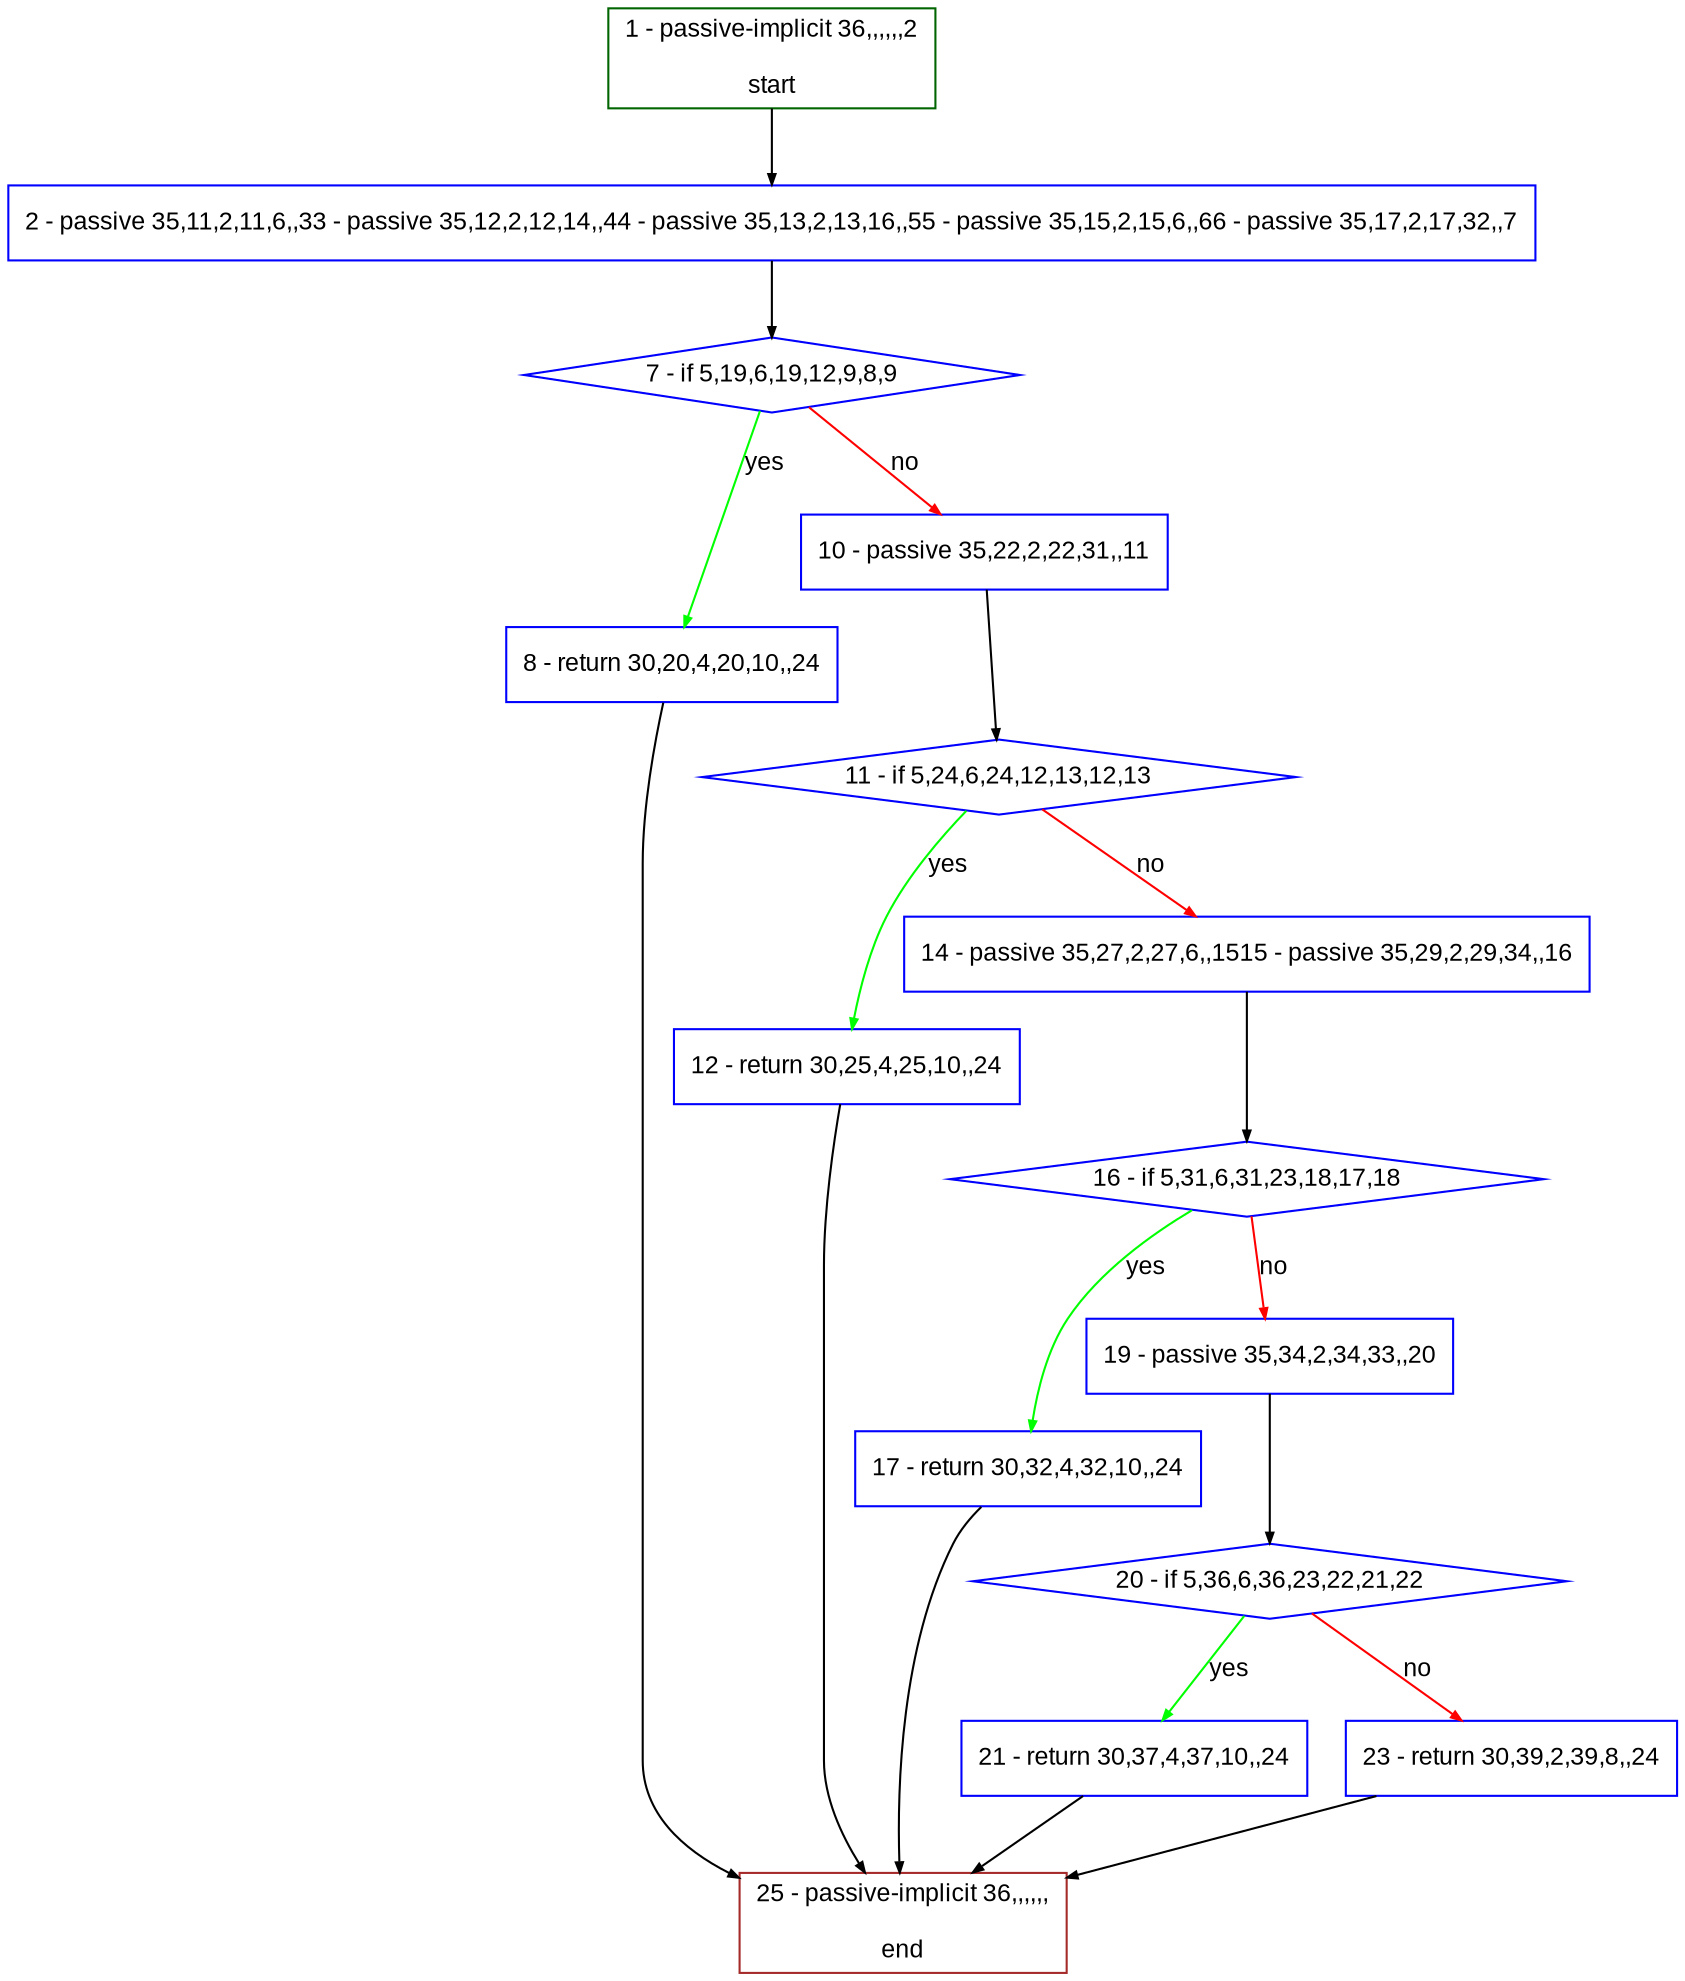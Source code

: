 digraph "" {
  graph [bgcolor="white", fillcolor="#FFFFCC", pack="true", packmode="clust", fontname="Arial", label="", fontsize="12", compound="true", style="rounded,filled"];
  node [node_initialized="no", fillcolor="white", fontname="Arial", label="", color="grey", fontsize="12", fixedsize="false", compound="true", shape="rectangle", style="filled"];
  edge [arrowtail="none", lhead="", fontcolor="black", fontname="Arial", label="", color="black", fontsize="12", arrowhead="normal", arrowsize="0.5", compound="true", ltail="", dir="forward"];
  __N1 [fillcolor="#ffffff", label="2 - passive 35,11,2,11,6,,33 - passive 35,12,2,12,14,,44 - passive 35,13,2,13,16,,55 - passive 35,15,2,15,6,,66 - passive 35,17,2,17,32,,7", color="#0000ff", shape="box", style="filled"];
  __N2 [fillcolor="#ffffff", label="1 - passive-implicit 36,,,,,,2\n\nstart", color="#006400", shape="box", style="filled"];
  __N3 [fillcolor="#ffffff", label="7 - if 5,19,6,19,12,9,8,9", color="#0000ff", shape="diamond", style="filled"];
  __N4 [fillcolor="#ffffff", label="8 - return 30,20,4,20,10,,24", color="#0000ff", shape="box", style="filled"];
  __N5 [fillcolor="#ffffff", label="10 - passive 35,22,2,22,31,,11", color="#0000ff", shape="box", style="filled"];
  __N6 [fillcolor="#ffffff", label="25 - passive-implicit 36,,,,,,\n\nend", color="#a52a2a", shape="box", style="filled"];
  __N7 [fillcolor="#ffffff", label="11 - if 5,24,6,24,12,13,12,13", color="#0000ff", shape="diamond", style="filled"];
  __N8 [fillcolor="#ffffff", label="12 - return 30,25,4,25,10,,24", color="#0000ff", shape="box", style="filled"];
  __N9 [fillcolor="#ffffff", label="14 - passive 35,27,2,27,6,,1515 - passive 35,29,2,29,34,,16", color="#0000ff", shape="box", style="filled"];
  __N10 [fillcolor="#ffffff", label="16 - if 5,31,6,31,23,18,17,18", color="#0000ff", shape="diamond", style="filled"];
  __N11 [fillcolor="#ffffff", label="17 - return 30,32,4,32,10,,24", color="#0000ff", shape="box", style="filled"];
  __N12 [fillcolor="#ffffff", label="19 - passive 35,34,2,34,33,,20", color="#0000ff", shape="box", style="filled"];
  __N13 [fillcolor="#ffffff", label="20 - if 5,36,6,36,23,22,21,22", color="#0000ff", shape="diamond", style="filled"];
  __N14 [fillcolor="#ffffff", label="21 - return 30,37,4,37,10,,24", color="#0000ff", shape="box", style="filled"];
  __N15 [fillcolor="#ffffff", label="23 - return 30,39,2,39,8,,24", color="#0000ff", shape="box", style="filled"];
  __N2 -> __N1 [arrowtail="none", color="#000000", label="", arrowhead="normal", dir="forward"];
  __N1 -> __N3 [arrowtail="none", color="#000000", label="", arrowhead="normal", dir="forward"];
  __N3 -> __N4 [arrowtail="none", color="#00ff00", label="yes", arrowhead="normal", dir="forward"];
  __N3 -> __N5 [arrowtail="none", color="#ff0000", label="no", arrowhead="normal", dir="forward"];
  __N4 -> __N6 [arrowtail="none", color="#000000", label="", arrowhead="normal", dir="forward"];
  __N5 -> __N7 [arrowtail="none", color="#000000", label="", arrowhead="normal", dir="forward"];
  __N7 -> __N8 [arrowtail="none", color="#00ff00", label="yes", arrowhead="normal", dir="forward"];
  __N7 -> __N9 [arrowtail="none", color="#ff0000", label="no", arrowhead="normal", dir="forward"];
  __N8 -> __N6 [arrowtail="none", color="#000000", label="", arrowhead="normal", dir="forward"];
  __N9 -> __N10 [arrowtail="none", color="#000000", label="", arrowhead="normal", dir="forward"];
  __N10 -> __N11 [arrowtail="none", color="#00ff00", label="yes", arrowhead="normal", dir="forward"];
  __N10 -> __N12 [arrowtail="none", color="#ff0000", label="no", arrowhead="normal", dir="forward"];
  __N11 -> __N6 [arrowtail="none", color="#000000", label="", arrowhead="normal", dir="forward"];
  __N12 -> __N13 [arrowtail="none", color="#000000", label="", arrowhead="normal", dir="forward"];
  __N13 -> __N14 [arrowtail="none", color="#00ff00", label="yes", arrowhead="normal", dir="forward"];
  __N13 -> __N15 [arrowtail="none", color="#ff0000", label="no", arrowhead="normal", dir="forward"];
  __N14 -> __N6 [arrowtail="none", color="#000000", label="", arrowhead="normal", dir="forward"];
  __N15 -> __N6 [arrowtail="none", color="#000000", label="", arrowhead="normal", dir="forward"];
}
